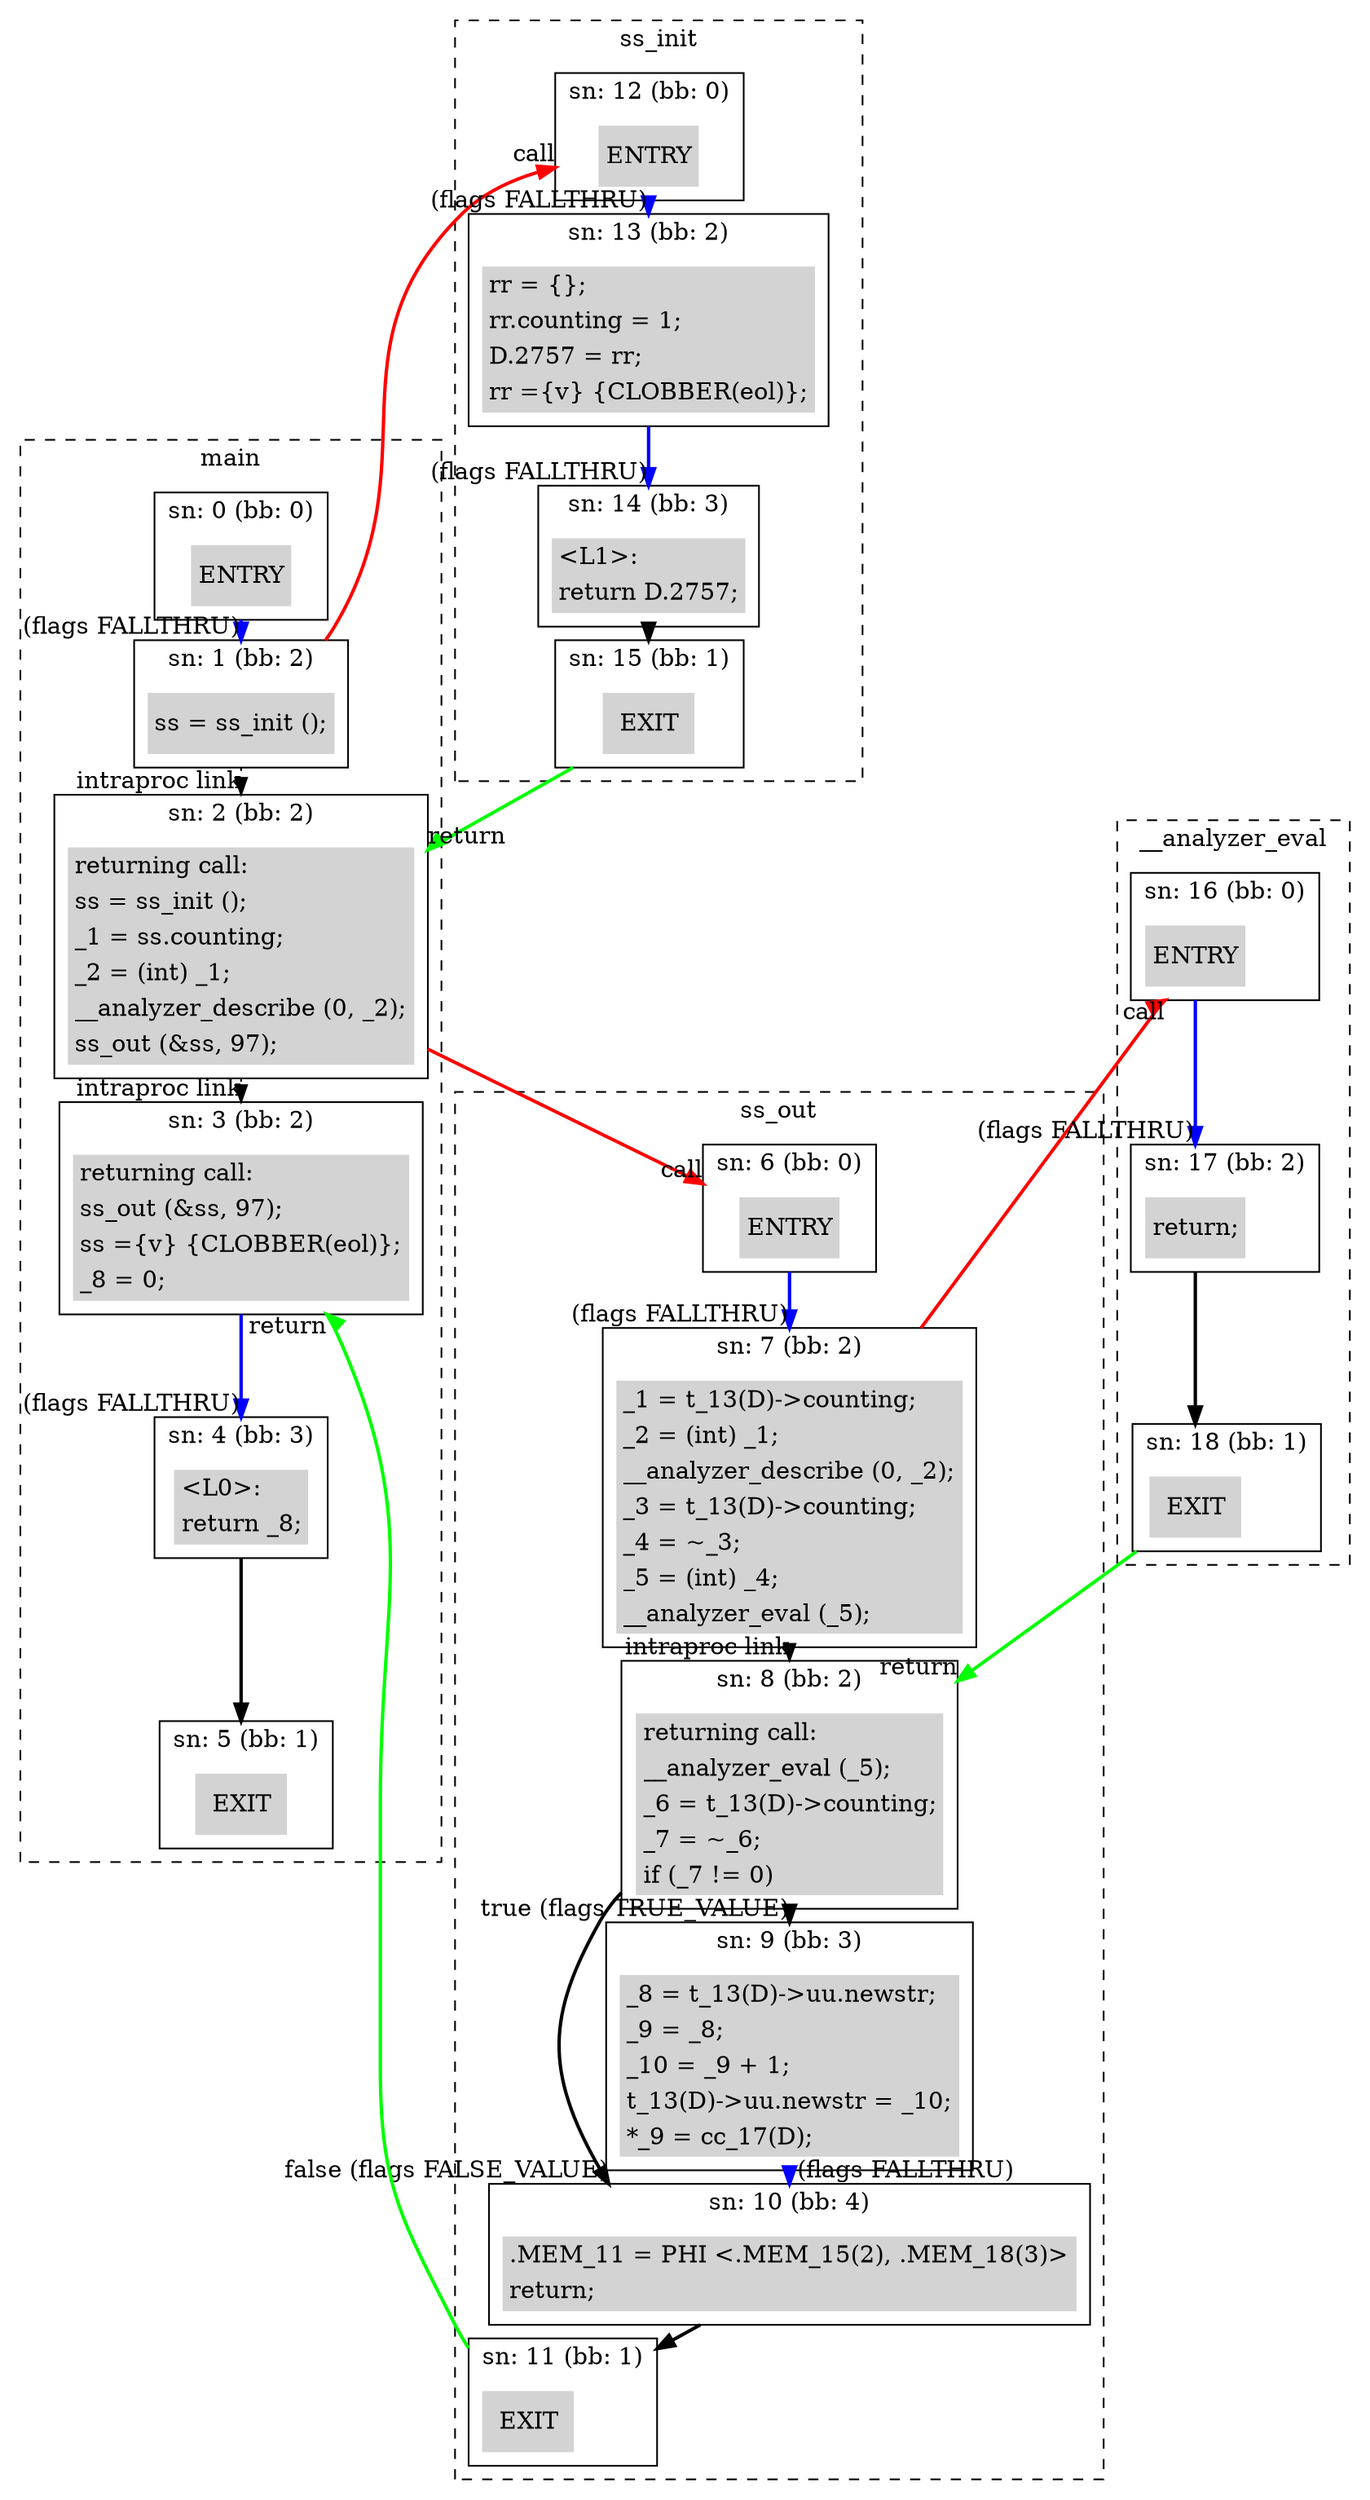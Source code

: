 digraph "supergraph" {
  overlap=false;
  compound=true;
  subgraph "cluster_main" {
style="dashed"; color="black"; label="main";
    subgraph cluster_node_0 {
      style="solid";
      color="black";
      fillcolor="lightgrey";
      label="sn: 0 (bb: 0)";
      node_0 [shape=none,margin=0,style=filled,fillcolor=lightgrey,label=<<TABLE BORDER="0"><TR><TD>ENTRY</TD></TR>
</TABLE>>];

    }
    subgraph cluster_node_1 {
      style="solid";
      color="black";
      fillcolor="lightgrey";
      label="sn: 1 (bb: 2)";
      node_1 [shape=none,margin=0,style=filled,fillcolor=lightgrey,label=<<TABLE BORDER="0"><TR><TD ALIGN="LEFT">ss = ss_init ();</TD></TR>
</TABLE>>];

    }
    subgraph cluster_node_2 {
      style="solid";
      color="black";
      fillcolor="lightgrey";
      label="sn: 2 (bb: 2)";
      node_2 [shape=none,margin=0,style=filled,fillcolor=lightgrey,label=<<TABLE BORDER="0"><TR><TD ALIGN="LEFT">returning call: </TD></TR><TR><TD ALIGN="LEFT">ss = ss_init ();</TD></TR>
<TR><TD ALIGN="LEFT">_1 = ss.counting;</TD></TR>
<TR><TD ALIGN="LEFT">_2 = (int) _1;</TD></TR>
<TR><TD ALIGN="LEFT">__analyzer_describe (0, _2);</TD></TR>
<TR><TD ALIGN="LEFT">ss_out (&amp;ss, 97);</TD></TR>
</TABLE>>];

    }
    subgraph cluster_node_3 {
      style="solid";
      color="black";
      fillcolor="lightgrey";
      label="sn: 3 (bb: 2)";
      node_3 [shape=none,margin=0,style=filled,fillcolor=lightgrey,label=<<TABLE BORDER="0"><TR><TD ALIGN="LEFT">returning call: </TD></TR><TR><TD ALIGN="LEFT">ss_out (&amp;ss, 97);</TD></TR>
<TR><TD ALIGN="LEFT">ss ={v} {CLOBBER(eol)};</TD></TR>
<TR><TD ALIGN="LEFT">_8 = 0;</TD></TR>
</TABLE>>];

    }
    subgraph cluster_node_4 {
      style="solid";
      color="black";
      fillcolor="lightgrey";
      label="sn: 4 (bb: 3)";
      node_4 [shape=none,margin=0,style=filled,fillcolor=lightgrey,label=<<TABLE BORDER="0"><TR><TD ALIGN="LEFT">&lt;L0&gt;:</TD></TR>
<TR><TD ALIGN="LEFT">return _8;</TD></TR>
</TABLE>>];

    }
    subgraph cluster_node_5 {
      style="solid";
      color="black";
      fillcolor="lightgrey";
      label="sn: 5 (bb: 1)";
      node_5 [shape=none,margin=0,style=filled,fillcolor=lightgrey,label=<<TABLE BORDER="0"><TR><TD>EXIT</TD></TR>
</TABLE>>];

    }
	node_0:s -> node_5:n [style="invis",constraint=true];
  }
  subgraph "cluster_ss_out" {
style="dashed"; color="black"; label="ss_out";
    subgraph cluster_node_6 {
      style="solid";
      color="black";
      fillcolor="lightgrey";
      label="sn: 6 (bb: 0)";
      node_6 [shape=none,margin=0,style=filled,fillcolor=lightgrey,label=<<TABLE BORDER="0"><TR><TD>ENTRY</TD></TR>
</TABLE>>];

    }
    subgraph cluster_node_7 {
      style="solid";
      color="black";
      fillcolor="lightgrey";
      label="sn: 7 (bb: 2)";
      node_7 [shape=none,margin=0,style=filled,fillcolor=lightgrey,label=<<TABLE BORDER="0"><TR><TD ALIGN="LEFT">_1 = t_13(D)-&gt;counting;</TD></TR>
<TR><TD ALIGN="LEFT">_2 = (int) _1;</TD></TR>
<TR><TD ALIGN="LEFT">__analyzer_describe (0, _2);</TD></TR>
<TR><TD ALIGN="LEFT">_3 = t_13(D)-&gt;counting;</TD></TR>
<TR><TD ALIGN="LEFT">_4 = ~_3;</TD></TR>
<TR><TD ALIGN="LEFT">_5 = (int) _4;</TD></TR>
<TR><TD ALIGN="LEFT">__analyzer_eval (_5);</TD></TR>
</TABLE>>];

    }
    subgraph cluster_node_8 {
      style="solid";
      color="black";
      fillcolor="lightgrey";
      label="sn: 8 (bb: 2)";
      node_8 [shape=none,margin=0,style=filled,fillcolor=lightgrey,label=<<TABLE BORDER="0"><TR><TD ALIGN="LEFT">returning call: </TD></TR><TR><TD ALIGN="LEFT">__analyzer_eval (_5);</TD></TR>
<TR><TD ALIGN="LEFT">_6 = t_13(D)-&gt;counting;</TD></TR>
<TR><TD ALIGN="LEFT">_7 = ~_6;</TD></TR>
<TR><TD ALIGN="LEFT">if (_7 != 0)</TD></TR>
</TABLE>>];

    }
    subgraph cluster_node_9 {
      style="solid";
      color="black";
      fillcolor="lightgrey";
      label="sn: 9 (bb: 3)";
      node_9 [shape=none,margin=0,style=filled,fillcolor=lightgrey,label=<<TABLE BORDER="0"><TR><TD ALIGN="LEFT">_8 = t_13(D)-&gt;uu.newstr;</TD></TR>
<TR><TD ALIGN="LEFT">_9 = _8;</TD></TR>
<TR><TD ALIGN="LEFT">_10 = _9 + 1;</TD></TR>
<TR><TD ALIGN="LEFT">t_13(D)-&gt;uu.newstr = _10;</TD></TR>
<TR><TD ALIGN="LEFT">*_9 = cc_17(D);</TD></TR>
</TABLE>>];

    }
    subgraph cluster_node_10 {
      style="solid";
      color="black";
      fillcolor="lightgrey";
      label="sn: 10 (bb: 4)";
      node_10 [shape=none,margin=0,style=filled,fillcolor=lightgrey,label=<<TABLE BORDER="0"><TR><TD ALIGN="LEFT">.MEM_11 = PHI &lt;.MEM_15(2), .MEM_18(3)&gt;</TD></TR>
<TR><TD ALIGN="LEFT">return;</TD></TR>
</TABLE>>];

    }
    subgraph cluster_node_11 {
      style="solid";
      color="black";
      fillcolor="lightgrey";
      label="sn: 11 (bb: 1)";
      node_11 [shape=none,margin=0,style=filled,fillcolor=lightgrey,label=<<TABLE BORDER="0"><TR><TD>EXIT</TD></TR>
</TABLE>>];

    }
	node_6:s -> node_11:n [style="invis",constraint=true];
  }
  subgraph "cluster_ss_init" {
style="dashed"; color="black"; label="ss_init";
    subgraph cluster_node_12 {
      style="solid";
      color="black";
      fillcolor="lightgrey";
      label="sn: 12 (bb: 0)";
      node_12 [shape=none,margin=0,style=filled,fillcolor=lightgrey,label=<<TABLE BORDER="0"><TR><TD>ENTRY</TD></TR>
</TABLE>>];

    }
    subgraph cluster_node_13 {
      style="solid";
      color="black";
      fillcolor="lightgrey";
      label="sn: 13 (bb: 2)";
      node_13 [shape=none,margin=0,style=filled,fillcolor=lightgrey,label=<<TABLE BORDER="0"><TR><TD ALIGN="LEFT">rr = {};</TD></TR>
<TR><TD ALIGN="LEFT">rr.counting = 1;</TD></TR>
<TR><TD ALIGN="LEFT">D.2757 = rr;</TD></TR>
<TR><TD ALIGN="LEFT">rr ={v} {CLOBBER(eol)};</TD></TR>
</TABLE>>];

    }
    subgraph cluster_node_14 {
      style="solid";
      color="black";
      fillcolor="lightgrey";
      label="sn: 14 (bb: 3)";
      node_14 [shape=none,margin=0,style=filled,fillcolor=lightgrey,label=<<TABLE BORDER="0"><TR><TD ALIGN="LEFT">&lt;L1&gt;:</TD></TR>
<TR><TD ALIGN="LEFT">return D.2757;</TD></TR>
</TABLE>>];

    }
    subgraph cluster_node_15 {
      style="solid";
      color="black";
      fillcolor="lightgrey";
      label="sn: 15 (bb: 1)";
      node_15 [shape=none,margin=0,style=filled,fillcolor=lightgrey,label=<<TABLE BORDER="0"><TR><TD>EXIT</TD></TR>
</TABLE>>];

    }
	node_12:s -> node_15:n [style="invis",constraint=true];
  }
  subgraph "cluster___analyzer_eval" {
style="dashed"; color="black"; label="__analyzer_eval";
    subgraph cluster_node_16 {
      style="solid";
      color="black";
      fillcolor="lightgrey";
      label="sn: 16 (bb: 0)";
      node_16 [shape=none,margin=0,style=filled,fillcolor=lightgrey,label=<<TABLE BORDER="0"><TR><TD>ENTRY</TD></TR>
</TABLE>>];

    }
    subgraph cluster_node_17 {
      style="solid";
      color="black";
      fillcolor="lightgrey";
      label="sn: 17 (bb: 2)";
      node_17 [shape=none,margin=0,style=filled,fillcolor=lightgrey,label=<<TABLE BORDER="0"><TR><TD ALIGN="LEFT">return;</TD></TR>
</TABLE>>];

    }
    subgraph cluster_node_18 {
      style="solid";
      color="black";
      fillcolor="lightgrey";
      label="sn: 18 (bb: 1)";
      node_18 [shape=none,margin=0,style=filled,fillcolor=lightgrey,label=<<TABLE BORDER="0"><TR><TD>EXIT</TD></TR>
</TABLE>>];

    }
	node_16:s -> node_18:n [style="invis",constraint=true];
  }
  node_0 -> node_1 [style="solid,bold", color=blue, weight=100, constraint=true, ltail="cluster_node_0", lhead="cluster_node_1" headlabel=" (flags FALLTHRU)"];
  node_3 -> node_4 [style="solid,bold", color=blue, weight=100, constraint=true, ltail="cluster_node_3", lhead="cluster_node_4" headlabel=" (flags FALLTHRU)"];
  node_4 -> node_5 [style="solid,bold", color=black, weight=10, constraint=true, ltail="cluster_node_4", lhead="cluster_node_5" headlabel=""];
  node_6 -> node_7 [style="solid,bold", color=blue, weight=100, constraint=true, ltail="cluster_node_6", lhead="cluster_node_7" headlabel=" (flags FALLTHRU)"];
  node_8 -> node_9 [style="solid,bold", color=black, weight=10, constraint=true, ltail="cluster_node_8", lhead="cluster_node_9" headlabel="true (flags TRUE_VALUE)"];
  node_8 -> node_10 [style="solid,bold", color=black, weight=10, constraint=true, ltail="cluster_node_8", lhead="cluster_node_10" headlabel="false (flags FALSE_VALUE)"];
  node_9 -> node_10 [style="solid,bold", color=blue, weight=100, constraint=true, ltail="cluster_node_9", lhead="cluster_node_10" headlabel=" (flags FALLTHRU)"];
  node_10 -> node_11 [style="solid,bold", color=black, weight=10, constraint=true, ltail="cluster_node_10", lhead="cluster_node_11" headlabel=""];
  node_12 -> node_13 [style="solid,bold", color=blue, weight=100, constraint=true, ltail="cluster_node_12", lhead="cluster_node_13" headlabel=" (flags FALLTHRU)"];
  node_13 -> node_14 [style="solid,bold", color=blue, weight=100, constraint=true, ltail="cluster_node_13", lhead="cluster_node_14" headlabel=" (flags FALLTHRU)"];
  node_14 -> node_15 [style="solid,bold", color=black, weight=10, constraint=true, ltail="cluster_node_14", lhead="cluster_node_15" headlabel=""];
  node_16 -> node_17 [style="solid,bold", color=blue, weight=100, constraint=true, ltail="cluster_node_16", lhead="cluster_node_17" headlabel=" (flags FALLTHRU)"];
  node_17 -> node_18 [style="solid,bold", color=black, weight=10, constraint=true, ltail="cluster_node_17", lhead="cluster_node_18" headlabel=""];
  node_1 -> node_12 [style="solid,bold", color=red, weight=10, constraint=true, ltail="cluster_node_1", lhead="cluster_node_12" headlabel="call"];
  node_2 -> node_6 [style="solid,bold", color=red, weight=10, constraint=true, ltail="cluster_node_2", lhead="cluster_node_6" headlabel="call"];
  node_7 -> node_16 [style="solid,bold", color=red, weight=10, constraint=true, ltail="cluster_node_7", lhead="cluster_node_16" headlabel="call"];
  node_15 -> node_2 [style="solid,bold", color=green, weight=10, constraint=true, ltail="cluster_node_15", lhead="cluster_node_2" headlabel="return"];
  node_11 -> node_3 [style="solid,bold", color=green, weight=10, constraint=true, ltail="cluster_node_11", lhead="cluster_node_3" headlabel="return"];
  node_18 -> node_8 [style="solid,bold", color=green, weight=10, constraint=true, ltail="cluster_node_18", lhead="cluster_node_8" headlabel="return"];
  node_1 -> node_2 [style="dotted", color=black, weight=10, constraint=true, ltail="cluster_node_1", lhead="cluster_node_2" headlabel="intraproc link"];
  node_2 -> node_3 [style="dotted", color=black, weight=10, constraint=true, ltail="cluster_node_2", lhead="cluster_node_3" headlabel="intraproc link"];
  node_7 -> node_8 [style="dotted", color=black, weight=10, constraint=true, ltail="cluster_node_7", lhead="cluster_node_8" headlabel="intraproc link"];
}
